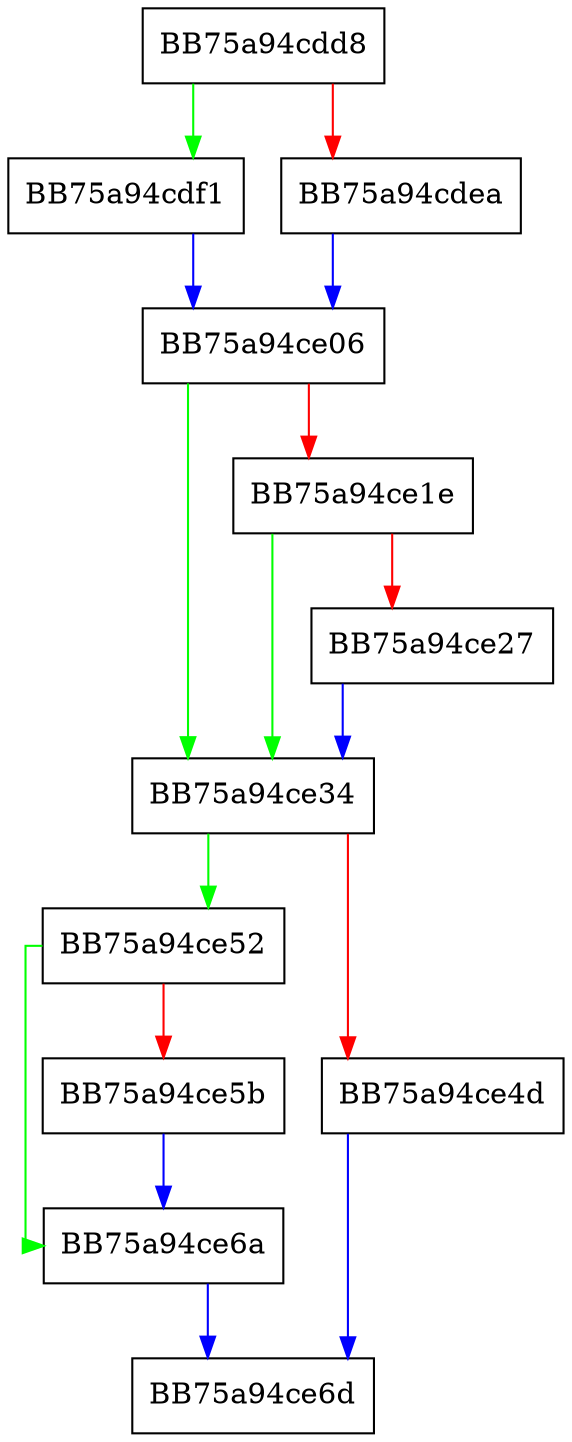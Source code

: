 digraph _Desired_grow_bucket_count {
  node [shape="box"];
  graph [splines=ortho];
  BB75a94cdd8 -> BB75a94cdf1 [color="green"];
  BB75a94cdd8 -> BB75a94cdea [color="red"];
  BB75a94cdea -> BB75a94ce06 [color="blue"];
  BB75a94cdf1 -> BB75a94ce06 [color="blue"];
  BB75a94ce06 -> BB75a94ce34 [color="green"];
  BB75a94ce06 -> BB75a94ce1e [color="red"];
  BB75a94ce1e -> BB75a94ce34 [color="green"];
  BB75a94ce1e -> BB75a94ce27 [color="red"];
  BB75a94ce27 -> BB75a94ce34 [color="blue"];
  BB75a94ce34 -> BB75a94ce52 [color="green"];
  BB75a94ce34 -> BB75a94ce4d [color="red"];
  BB75a94ce4d -> BB75a94ce6d [color="blue"];
  BB75a94ce52 -> BB75a94ce6a [color="green"];
  BB75a94ce52 -> BB75a94ce5b [color="red"];
  BB75a94ce5b -> BB75a94ce6a [color="blue"];
  BB75a94ce6a -> BB75a94ce6d [color="blue"];
}